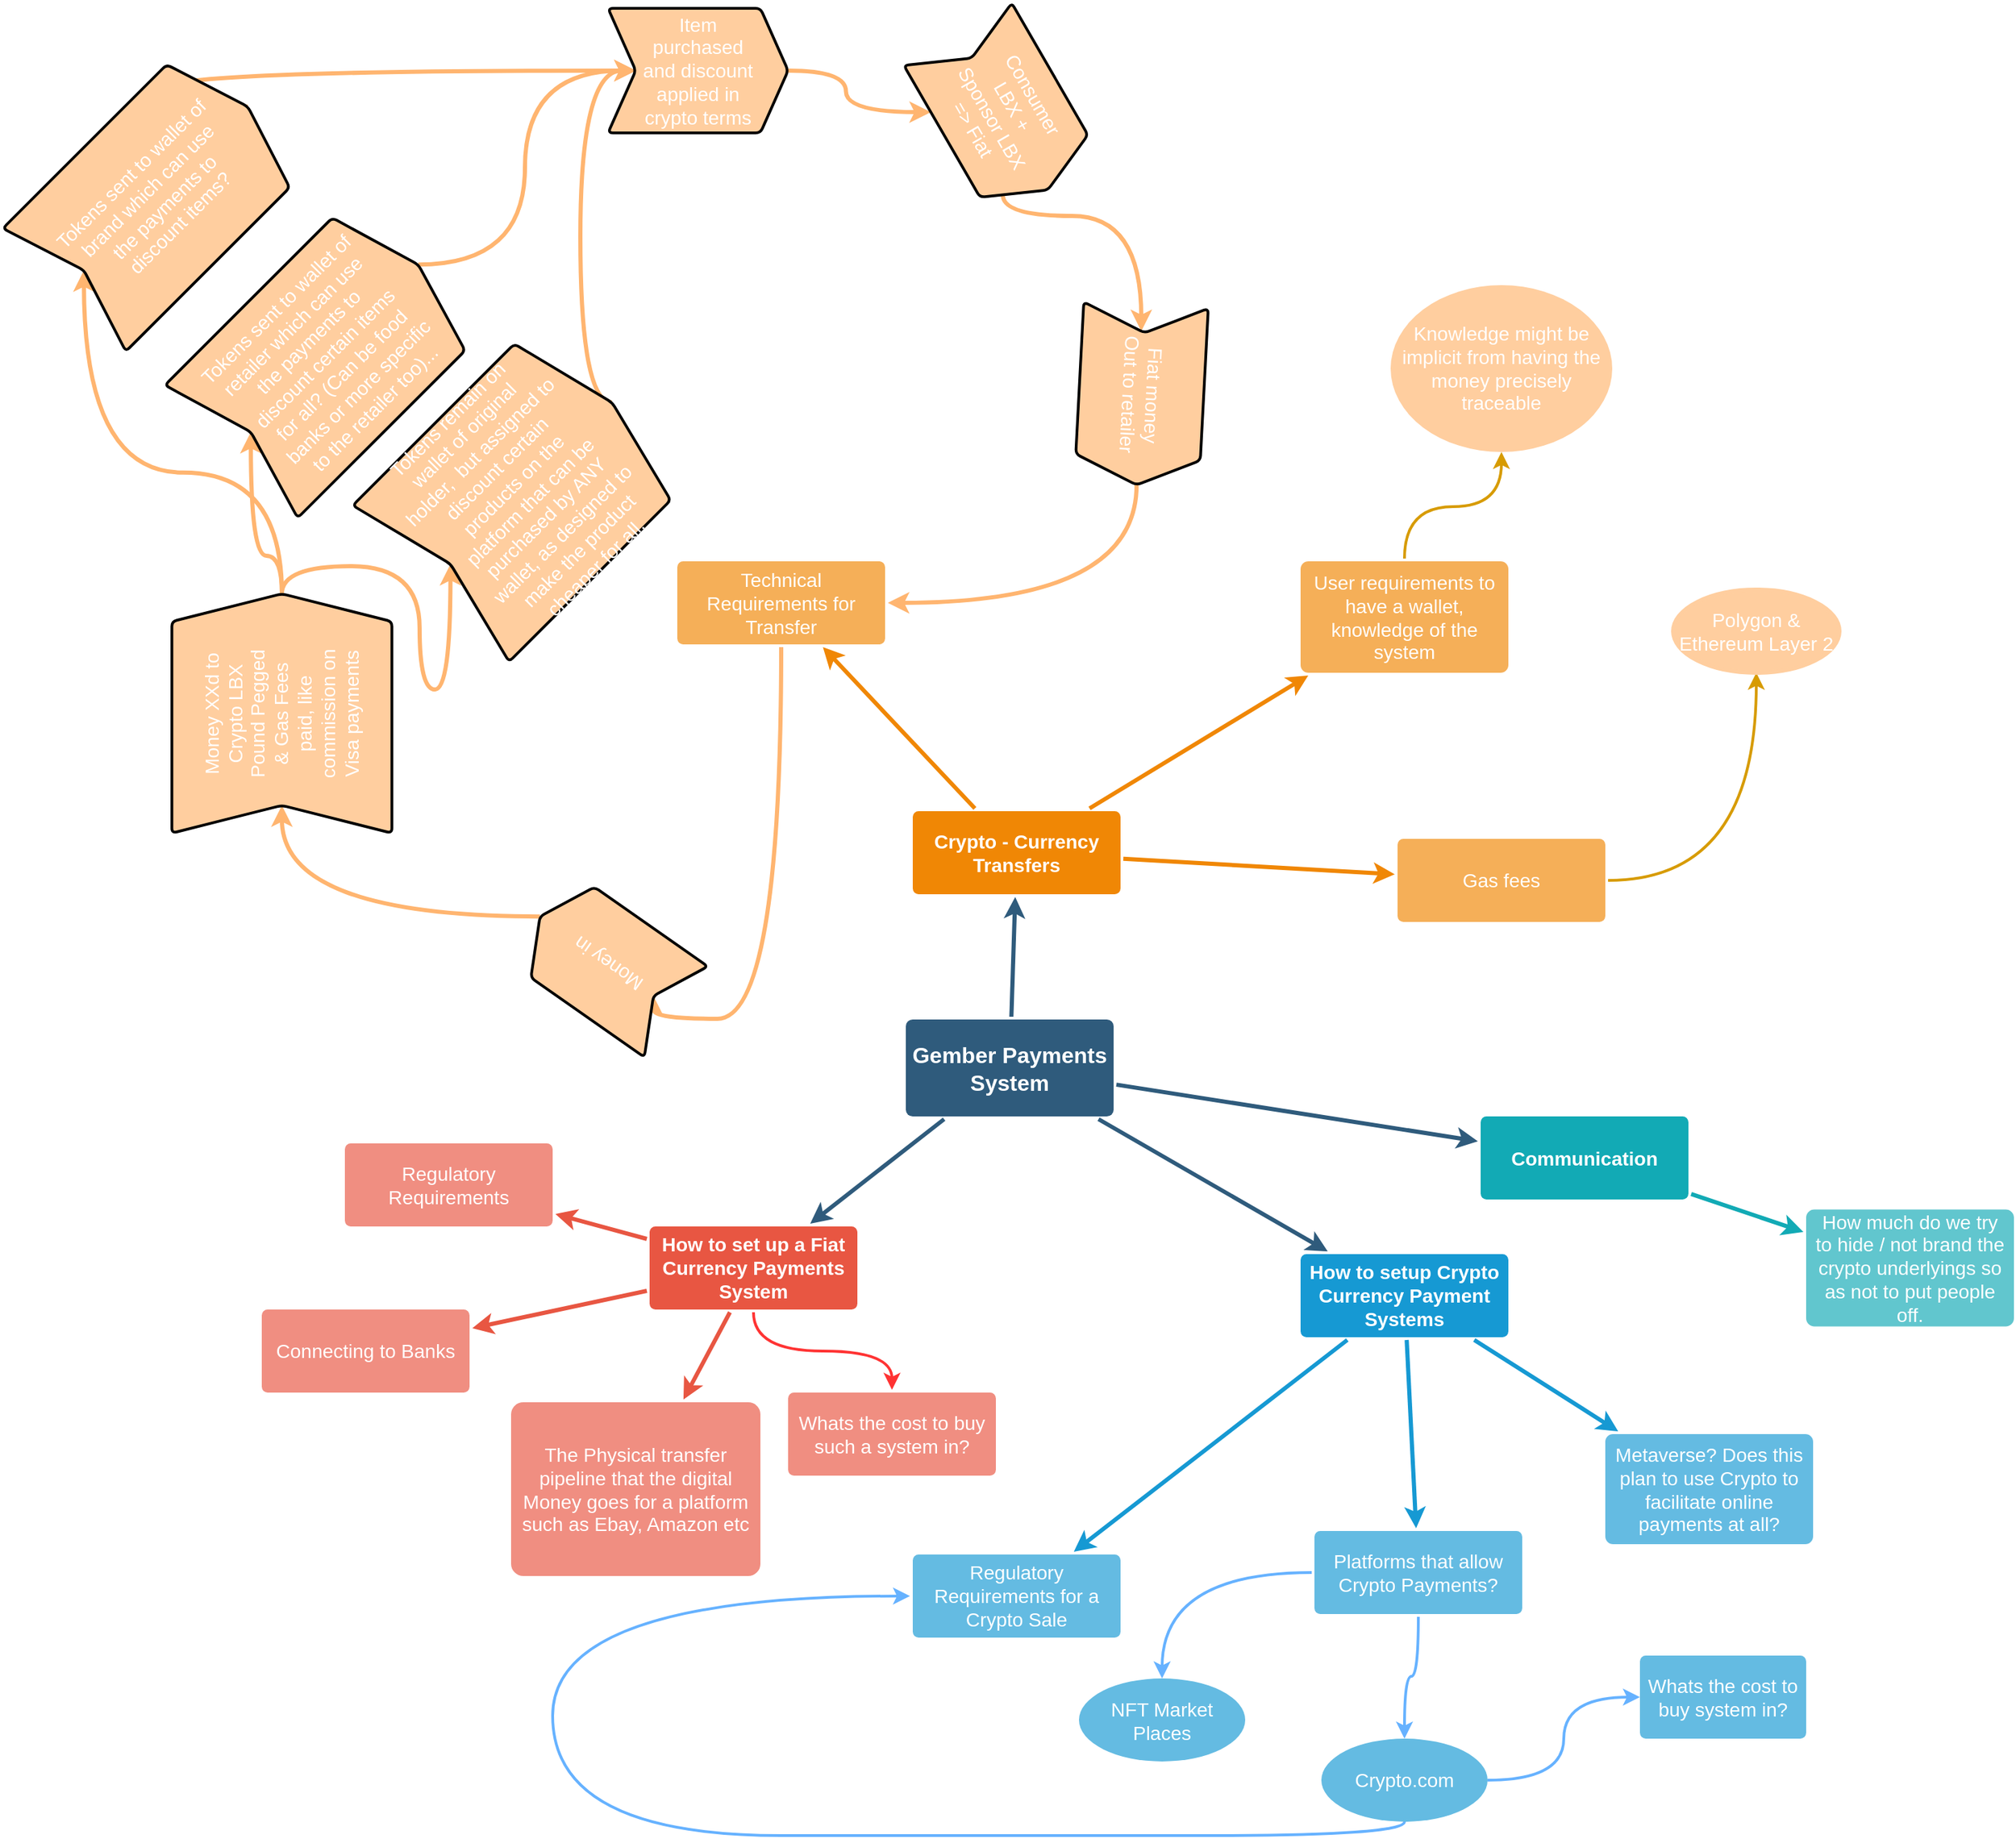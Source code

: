 <mxfile version="15.8.7" type="device"><diagram id="6a731a19-8d31-9384-78a2-239565b7b9f0" name="Page-1"><mxGraphModel dx="2710" dy="1774" grid="1" gridSize="10" guides="1" tooltips="1" connect="1" arrows="1" fold="1" page="1" pageScale="1" pageWidth="1169" pageHeight="827" background="none" math="0" shadow="0"><root><mxCell id="0"/><mxCell id="1" parent="0"/><mxCell id="1745" value="" style="edgeStyle=none;rounded=0;jumpStyle=none;html=1;shadow=0;labelBackgroundColor=none;startArrow=none;startFill=0;endArrow=classic;endFill=1;jettySize=auto;orthogonalLoop=1;strokeColor=#2F5B7C;strokeWidth=3;fontFamily=Helvetica;fontSize=16;fontColor=#23445D;spacing=5;" parent="1" source="1749" target="1764" edge="1"><mxGeometry relative="1" as="geometry"/></mxCell><mxCell id="1746" value="" style="edgeStyle=none;rounded=0;jumpStyle=none;html=1;shadow=0;labelBackgroundColor=none;startArrow=none;startFill=0;endArrow=classic;endFill=1;jettySize=auto;orthogonalLoop=1;strokeColor=#2F5B7C;strokeWidth=3;fontFamily=Helvetica;fontSize=16;fontColor=#23445D;spacing=5;" parent="1" source="1749" target="1771" edge="1"><mxGeometry relative="1" as="geometry"/></mxCell><mxCell id="1747" value="" style="edgeStyle=none;rounded=0;jumpStyle=none;html=1;shadow=0;labelBackgroundColor=none;startArrow=none;startFill=0;endArrow=classic;endFill=1;jettySize=auto;orthogonalLoop=1;strokeColor=#2F5B7C;strokeWidth=3;fontFamily=Helvetica;fontSize=16;fontColor=#23445D;spacing=5;" parent="1" source="1749" target="1760" edge="1"><mxGeometry relative="1" as="geometry"/></mxCell><mxCell id="1748" value="" style="edgeStyle=none;rounded=0;jumpStyle=none;html=1;shadow=0;labelBackgroundColor=none;startArrow=none;startFill=0;endArrow=classic;endFill=1;jettySize=auto;orthogonalLoop=1;strokeColor=#2F5B7C;strokeWidth=3;fontFamily=Helvetica;fontSize=16;fontColor=#23445D;spacing=5;" parent="1" source="1749" target="1753" edge="1"><mxGeometry relative="1" as="geometry"/></mxCell><mxCell id="1749" value="Gember Payments System" style="rounded=1;whiteSpace=wrap;html=1;shadow=0;labelBackgroundColor=none;strokeColor=none;strokeWidth=3;fillColor=#2F5B7C;fontFamily=Helvetica;fontSize=16;fontColor=#FFFFFF;align=center;fontStyle=1;spacing=5;arcSize=7;perimeterSpacing=2;" parent="1" vertex="1"><mxGeometry x="495" y="380.5" width="150" height="70" as="geometry"/></mxCell><mxCell id="1750" value="" style="edgeStyle=none;rounded=1;jumpStyle=none;html=1;shadow=0;labelBackgroundColor=none;startArrow=none;startFill=0;jettySize=auto;orthogonalLoop=1;strokeColor=#E85642;strokeWidth=3;fontFamily=Helvetica;fontSize=14;fontColor=#FFFFFF;spacing=5;fontStyle=1;fillColor=#b0e3e6;" parent="1" source="1753" target="1756" edge="1"><mxGeometry relative="1" as="geometry"/></mxCell><mxCell id="1751" value="" style="edgeStyle=none;rounded=1;jumpStyle=none;html=1;shadow=0;labelBackgroundColor=none;startArrow=none;startFill=0;jettySize=auto;orthogonalLoop=1;strokeColor=#E85642;strokeWidth=3;fontFamily=Helvetica;fontSize=14;fontColor=#FFFFFF;spacing=5;fontStyle=1;fillColor=#b0e3e6;" parent="1" source="1753" target="1755" edge="1"><mxGeometry relative="1" as="geometry"/></mxCell><mxCell id="1752" value="" style="edgeStyle=none;rounded=1;jumpStyle=none;html=1;shadow=0;labelBackgroundColor=none;startArrow=none;startFill=0;jettySize=auto;orthogonalLoop=1;strokeColor=#E85642;strokeWidth=3;fontFamily=Helvetica;fontSize=14;fontColor=#FFFFFF;spacing=5;fontStyle=1;fillColor=#b0e3e6;" parent="1" source="1753" target="1754" edge="1"><mxGeometry relative="1" as="geometry"/></mxCell><mxCell id="IQOX8Ahru6JPQNEmP_BE-1817" style="edgeStyle=orthogonalEdgeStyle;curved=1;rounded=0;orthogonalLoop=1;jettySize=auto;html=1;exitX=0.5;exitY=1;exitDx=0;exitDy=0;fontColor=#FFFFFF;strokeColor=#FF3333;strokeWidth=2;" edge="1" parent="1" source="1753" target="IQOX8Ahru6JPQNEmP_BE-1814"><mxGeometry relative="1" as="geometry"/></mxCell><mxCell id="1753" value="How to set up a Fiat Currency Payments System" style="rounded=1;whiteSpace=wrap;html=1;shadow=0;labelBackgroundColor=none;strokeColor=none;strokeWidth=3;fillColor=#e85642;fontFamily=Helvetica;fontSize=14;fontColor=#FFFFFF;align=center;spacing=5;fontStyle=1;arcSize=7;perimeterSpacing=2;" parent="1" vertex="1"><mxGeometry x="310" y="530" width="150" height="60" as="geometry"/></mxCell><mxCell id="1754" value="The Physical transfer pipeline that the digital Money goes for a platform such as Ebay, Amazon etc" style="rounded=1;whiteSpace=wrap;html=1;shadow=0;labelBackgroundColor=none;strokeColor=none;strokeWidth=3;fillColor=#f08e81;fontFamily=Helvetica;fontSize=14;fontColor=#FFFFFF;align=center;spacing=5;fontStyle=0;arcSize=7;perimeterSpacing=2;" parent="1" vertex="1"><mxGeometry x="210" y="657" width="180" height="125.5" as="geometry"/></mxCell><mxCell id="1755" value="Connecting to Banks" style="rounded=1;whiteSpace=wrap;html=1;shadow=0;labelBackgroundColor=none;strokeColor=none;strokeWidth=3;fillColor=#f08e81;fontFamily=Helvetica;fontSize=14;fontColor=#FFFFFF;align=center;spacing=5;fontStyle=0;arcSize=7;perimeterSpacing=2;" parent="1" vertex="1"><mxGeometry x="30" y="590" width="150" height="60" as="geometry"/></mxCell><mxCell id="1756" value="Regulatory Requirements" style="rounded=1;whiteSpace=wrap;html=1;shadow=0;labelBackgroundColor=none;strokeColor=none;strokeWidth=3;fillColor=#f08e81;fontFamily=Helvetica;fontSize=14;fontColor=#FFFFFF;align=center;spacing=5;fontStyle=0;arcSize=7;perimeterSpacing=2;" parent="1" vertex="1"><mxGeometry x="90" y="470" width="150" height="60" as="geometry"/></mxCell><mxCell id="1757" value="" style="edgeStyle=none;rounded=0;jumpStyle=none;html=1;shadow=0;labelBackgroundColor=none;startArrow=none;startFill=0;endArrow=classic;endFill=1;jettySize=auto;orthogonalLoop=1;strokeColor=#1699D3;strokeWidth=3;fontFamily=Helvetica;fontSize=14;fontColor=#FFFFFF;spacing=5;" parent="1" source="1760" target="1763" edge="1"><mxGeometry relative="1" as="geometry"/></mxCell><mxCell id="1758" value="" style="edgeStyle=none;rounded=0;jumpStyle=none;html=1;shadow=0;labelBackgroundColor=none;startArrow=none;startFill=0;endArrow=classic;endFill=1;jettySize=auto;orthogonalLoop=1;strokeColor=#1699D3;strokeWidth=3;fontFamily=Helvetica;fontSize=14;fontColor=#FFFFFF;spacing=5;" parent="1" source="1760" target="1762" edge="1"><mxGeometry relative="1" as="geometry"/></mxCell><mxCell id="1759" value="" style="edgeStyle=none;rounded=0;jumpStyle=none;html=1;shadow=0;labelBackgroundColor=none;startArrow=none;startFill=0;endArrow=classic;endFill=1;jettySize=auto;orthogonalLoop=1;strokeColor=#1699D3;strokeWidth=3;fontFamily=Helvetica;fontSize=14;fontColor=#FFFFFF;spacing=5;" parent="1" source="1760" target="1761" edge="1"><mxGeometry relative="1" as="geometry"/></mxCell><mxCell id="1760" value="How to setup Crypto Currency Payment Systems" style="rounded=1;whiteSpace=wrap;html=1;shadow=0;labelBackgroundColor=none;strokeColor=none;strokeWidth=3;fillColor=#1699d3;fontFamily=Helvetica;fontSize=14;fontColor=#FFFFFF;align=center;spacing=5;fontStyle=1;arcSize=7;perimeterSpacing=2;" parent="1" vertex="1"><mxGeometry x="780" y="550" width="150" height="60" as="geometry"/></mxCell><mxCell id="1761" value="Metaverse? Does this plan to use Crypto to facilitate online payments at all?" style="rounded=1;whiteSpace=wrap;html=1;shadow=0;labelBackgroundColor=none;strokeColor=none;strokeWidth=3;fillColor=#64bbe2;fontFamily=Helvetica;fontSize=14;fontColor=#FFFFFF;align=center;spacing=5;arcSize=7;perimeterSpacing=2;" parent="1" vertex="1"><mxGeometry x="1000" y="680" width="150" height="79.5" as="geometry"/></mxCell><mxCell id="IQOX8Ahru6JPQNEmP_BE-1806" value="" style="edgeStyle=orthogonalEdgeStyle;curved=1;rounded=0;orthogonalLoop=1;jettySize=auto;html=1;fontColor=#FFFFFF;strokeColor=#66B2FF;strokeWidth=2;" edge="1" parent="1" source="1762" target="IQOX8Ahru6JPQNEmP_BE-1805"><mxGeometry relative="1" as="geometry"/></mxCell><mxCell id="1762" value="Platforms that allow Crypto Payments?" style="rounded=1;whiteSpace=wrap;html=1;shadow=0;labelBackgroundColor=none;strokeColor=none;strokeWidth=3;fillColor=#64bbe2;fontFamily=Helvetica;fontSize=14;fontColor=#FFFFFF;align=center;spacing=5;arcSize=7;perimeterSpacing=2;" parent="1" vertex="1"><mxGeometry x="790" y="750" width="150" height="60" as="geometry"/></mxCell><mxCell id="1763" value="Regulatory Requirements for a Crypto Sale" style="rounded=1;whiteSpace=wrap;html=1;shadow=0;labelBackgroundColor=none;strokeColor=none;strokeWidth=3;fillColor=#64bbe2;fontFamily=Helvetica;fontSize=14;fontColor=#FFFFFF;align=center;spacing=5;arcSize=7;perimeterSpacing=2;" parent="1" vertex="1"><mxGeometry x="500" y="767" width="150" height="60" as="geometry"/></mxCell><mxCell id="1764" value="Crypto - Currency Transfers" style="rounded=1;whiteSpace=wrap;html=1;shadow=0;labelBackgroundColor=none;strokeColor=none;strokeWidth=3;fillColor=#F08705;fontFamily=Helvetica;fontSize=14;fontColor=#FFFFFF;align=center;spacing=5;fontStyle=1;arcSize=7;perimeterSpacing=2;" parent="1" vertex="1"><mxGeometry x="500" y="230" width="150" height="60" as="geometry"/></mxCell><mxCell id="IQOX8Ahru6JPQNEmP_BE-1780" value="" style="edgeStyle=orthogonalEdgeStyle;rounded=0;orthogonalLoop=1;jettySize=auto;html=1;fillColor=#ffe6cc;strokeColor=#d79b00;strokeWidth=2;curved=1;" edge="1" parent="1" source="1765" target="IQOX8Ahru6JPQNEmP_BE-1779"><mxGeometry relative="1" as="geometry"/></mxCell><mxCell id="1765" value="Gas fees" style="rounded=1;whiteSpace=wrap;html=1;shadow=0;labelBackgroundColor=none;strokeColor=none;strokeWidth=3;fillColor=#f5af58;fontFamily=Helvetica;fontSize=14;fontColor=#FFFFFF;align=center;spacing=5;arcSize=7;perimeterSpacing=2;" parent="1" vertex="1"><mxGeometry x="850" y="250" width="150" height="60" as="geometry"/></mxCell><mxCell id="1766" value="" style="edgeStyle=none;rounded=0;jumpStyle=none;html=1;shadow=0;labelBackgroundColor=none;startArrow=none;startFill=0;endArrow=classic;endFill=1;jettySize=auto;orthogonalLoop=1;strokeColor=#F08705;strokeWidth=3;fontFamily=Helvetica;fontSize=14;fontColor=#FFFFFF;spacing=5;" parent="1" source="1764" target="1765" edge="1"><mxGeometry relative="1" as="geometry"/></mxCell><mxCell id="IQOX8Ahru6JPQNEmP_BE-1782" value="" style="edgeStyle=orthogonalEdgeStyle;rounded=0;orthogonalLoop=1;jettySize=auto;html=1;fillColor=#ffe6cc;strokeColor=#d79b00;strokeWidth=2;curved=1;" edge="1" parent="1" source="1767" target="IQOX8Ahru6JPQNEmP_BE-1781"><mxGeometry relative="1" as="geometry"/></mxCell><mxCell id="1767" value="User requirements to have a wallet, knowledge of the system" style="rounded=1;whiteSpace=wrap;html=1;shadow=0;labelBackgroundColor=none;strokeColor=none;strokeWidth=3;fillColor=#f5af58;fontFamily=Helvetica;fontSize=14;fontColor=#FFFFFF;align=center;spacing=5;arcSize=7;perimeterSpacing=2;" parent="1" vertex="1"><mxGeometry x="780" y="49.5" width="150" height="80.5" as="geometry"/></mxCell><mxCell id="1768" value="" style="edgeStyle=none;rounded=0;jumpStyle=none;html=1;shadow=0;labelBackgroundColor=none;startArrow=none;startFill=0;endArrow=classic;endFill=1;jettySize=auto;orthogonalLoop=1;strokeColor=#F08705;strokeWidth=3;fontFamily=Helvetica;fontSize=14;fontColor=#FFFFFF;spacing=5;" parent="1" source="1764" target="1767" edge="1"><mxGeometry relative="1" as="geometry"/></mxCell><mxCell id="IQOX8Ahru6JPQNEmP_BE-1827" style="edgeStyle=orthogonalEdgeStyle;curved=1;rounded=0;orthogonalLoop=1;jettySize=auto;html=1;exitX=0.5;exitY=1;exitDx=0;exitDy=0;entryX=0;entryY=0.5;entryDx=0;entryDy=0;fontColor=#FFFFFF;strokeColor=#FFB570;strokeWidth=3;" edge="1" parent="1" source="1769" target="IQOX8Ahru6JPQNEmP_BE-1783"><mxGeometry relative="1" as="geometry"><Array as="points"><mxPoint x="405" y="380"/><mxPoint x="313" y="380"/></Array></mxGeometry></mxCell><mxCell id="1769" value="Technical Requirements for Transfer" style="rounded=1;whiteSpace=wrap;html=1;shadow=0;labelBackgroundColor=none;strokeColor=none;strokeWidth=3;fillColor=#f5af58;fontFamily=Helvetica;fontSize=14;fontColor=#FFFFFF;align=center;spacing=5;arcSize=7;perimeterSpacing=2;" parent="1" vertex="1"><mxGeometry x="330" y="49.5" width="150" height="60" as="geometry"/></mxCell><mxCell id="1770" value="" style="edgeStyle=none;rounded=0;jumpStyle=none;html=1;shadow=0;labelBackgroundColor=none;startArrow=none;startFill=0;endArrow=classic;endFill=1;jettySize=auto;orthogonalLoop=1;strokeColor=#F08705;strokeWidth=3;fontFamily=Helvetica;fontSize=14;fontColor=#FFFFFF;spacing=5;" parent="1" source="1764" target="1769" edge="1"><mxGeometry relative="1" as="geometry"/></mxCell><mxCell id="1771" value="Communication" style="rounded=1;whiteSpace=wrap;html=1;shadow=0;labelBackgroundColor=none;strokeColor=none;strokeWidth=3;fillColor=#12aab5;fontFamily=Helvetica;fontSize=14;fontColor=#FFFFFF;align=center;spacing=5;fontStyle=1;arcSize=7;perimeterSpacing=2;" parent="1" vertex="1"><mxGeometry x="910" y="450.5" width="150" height="60" as="geometry"/></mxCell><mxCell id="1778" value="How much do we try to hide / not brand the crypto underlyings so as not to put people off." style="rounded=1;whiteSpace=wrap;html=1;shadow=0;labelBackgroundColor=none;strokeColor=none;strokeWidth=3;fillColor=#61c6ce;fontFamily=Helvetica;fontSize=14;fontColor=#FFFFFF;align=center;spacing=5;fontStyle=0;arcSize=7;perimeterSpacing=2;" parent="1" vertex="1"><mxGeometry x="1145" y="517.75" width="150" height="84.5" as="geometry"/></mxCell><mxCell id="1779" value="" style="edgeStyle=none;rounded=1;jumpStyle=none;html=1;shadow=0;labelBackgroundColor=none;startArrow=none;startFill=0;jettySize=auto;orthogonalLoop=1;strokeColor=#12AAB5;strokeWidth=3;fontFamily=Helvetica;fontSize=14;fontColor=#FFFFFF;spacing=5;fontStyle=1;fillColor=#b0e3e6;" parent="1" source="1771" target="1778" edge="1"><mxGeometry relative="1" as="geometry"/></mxCell><mxCell id="IQOX8Ahru6JPQNEmP_BE-1779" value="Polygon &amp;amp; Ethereum Layer 2" style="ellipse;whiteSpace=wrap;html=1;rounded=1;shadow=0;fontSize=14;strokeColor=#FFCE9F;strokeWidth=3;fillColor=#FFCE9F;spacing=5;arcSize=7;fontColor=#FFFFFF;" vertex="1" parent="1"><mxGeometry x="1049" y="70" width="120" height="60" as="geometry"/></mxCell><mxCell id="IQOX8Ahru6JPQNEmP_BE-1781" value="Knowledge might be implicit from having the money precisely traceable" style="ellipse;whiteSpace=wrap;html=1;rounded=1;shadow=0;fontSize=14;fontColor=#FFFFFF;strokeColor=none;strokeWidth=3;fillColor=#FFCE9F;spacing=5;arcSize=7;" vertex="1" parent="1"><mxGeometry x="845" y="-150" width="160" height="120.5" as="geometry"/></mxCell><mxCell id="IQOX8Ahru6JPQNEmP_BE-1797" style="edgeStyle=orthogonalEdgeStyle;rounded=0;orthogonalLoop=1;jettySize=auto;html=1;exitX=1;exitY=0.5;exitDx=0;exitDy=0;entryX=0;entryY=0.5;entryDx=0;entryDy=0;fontColor=#FFFFFF;strokeWidth=3;strokeColor=#FFB570;curved=1;" edge="1" parent="1" source="IQOX8Ahru6JPQNEmP_BE-1783" target="IQOX8Ahru6JPQNEmP_BE-1785"><mxGeometry relative="1" as="geometry"/></mxCell><mxCell id="IQOX8Ahru6JPQNEmP_BE-1783" value="Money in" style="shape=step;perimeter=stepPerimeter;whiteSpace=wrap;html=1;fixedSize=1;rounded=1;shadow=0;fontSize=14;fontColor=#FFFFFF;strokeColor=default;strokeWidth=2;fillColor=#FFCE9F;spacing=5;arcSize=7;rotation=-145;" vertex="1" parent="1"><mxGeometry x="220" y="300.5" width="120" height="80" as="geometry"/></mxCell><mxCell id="IQOX8Ahru6JPQNEmP_BE-1794" style="edgeStyle=orthogonalEdgeStyle;rounded=0;orthogonalLoop=1;jettySize=auto;html=1;exitX=1;exitY=0.5;exitDx=0;exitDy=0;entryX=0;entryY=0.5;entryDx=0;entryDy=0;fontColor=#FFFFFF;strokeWidth=3;strokeColor=#FFB570;curved=1;" edge="1" parent="1" source="IQOX8Ahru6JPQNEmP_BE-1785" target="IQOX8Ahru6JPQNEmP_BE-1786"><mxGeometry relative="1" as="geometry"/></mxCell><mxCell id="IQOX8Ahru6JPQNEmP_BE-1795" style="edgeStyle=orthogonalEdgeStyle;rounded=0;orthogonalLoop=1;jettySize=auto;html=1;exitX=1;exitY=0.5;exitDx=0;exitDy=0;entryX=0;entryY=0.5;entryDx=0;entryDy=0;fontColor=#FFFFFF;strokeWidth=3;strokeColor=#FFB570;curved=1;" edge="1" parent="1" source="IQOX8Ahru6JPQNEmP_BE-1785" target="IQOX8Ahru6JPQNEmP_BE-1787"><mxGeometry relative="1" as="geometry"/></mxCell><mxCell id="IQOX8Ahru6JPQNEmP_BE-1796" style="edgeStyle=orthogonalEdgeStyle;rounded=0;orthogonalLoop=1;jettySize=auto;html=1;exitX=1;exitY=0.5;exitDx=0;exitDy=0;entryX=0;entryY=0.5;entryDx=0;entryDy=0;fontColor=#FFFFFF;strokeWidth=3;strokeColor=#FFB570;curved=1;" edge="1" parent="1" source="IQOX8Ahru6JPQNEmP_BE-1785" target="IQOX8Ahru6JPQNEmP_BE-1788"><mxGeometry relative="1" as="geometry"/></mxCell><mxCell id="IQOX8Ahru6JPQNEmP_BE-1785" value="Money XXd to Crypto LBX Pound Pegged &amp;amp; Gas Fees paid, like commission on Visa payments" style="shape=step;perimeter=stepPerimeter;whiteSpace=wrap;html=1;fixedSize=1;rounded=1;shadow=0;fontSize=14;fontColor=#FFFFFF;strokeColor=default;strokeWidth=2;fillColor=#FFCE9F;spacing=5;arcSize=7;rotation=-90;spacingBottom=30;spacingRight=30;spacingTop=30;spacingLeft=30;" vertex="1" parent="1"><mxGeometry x="-41.92" y="80" width="172.87" height="158.81" as="geometry"/></mxCell><mxCell id="IQOX8Ahru6JPQNEmP_BE-1823" style="edgeStyle=orthogonalEdgeStyle;curved=1;rounded=0;orthogonalLoop=1;jettySize=auto;html=1;exitX=1;exitY=0.5;exitDx=0;exitDy=0;entryX=0;entryY=0.5;entryDx=0;entryDy=0;fontColor=#FFFFFF;strokeColor=#FFB570;strokeWidth=3;" edge="1" parent="1" source="IQOX8Ahru6JPQNEmP_BE-1786" target="IQOX8Ahru6JPQNEmP_BE-1789"><mxGeometry relative="1" as="geometry"><Array as="points"><mxPoint x="-40" y="-305"/></Array></mxGeometry></mxCell><mxCell id="IQOX8Ahru6JPQNEmP_BE-1786" value="Tokens sent to wallet of brand which can use the payments to discount items?" style="shape=step;perimeter=stepPerimeter;whiteSpace=wrap;html=1;fixedSize=1;rounded=1;shadow=0;fontSize=14;fontColor=#FFFFFF;strokeColor=default;strokeWidth=2;fillColor=#FFCE9F;spacing=20;arcSize=7;rotation=-45;" vertex="1" parent="1"><mxGeometry x="-140" y="-275.61" width="187.32" height="125.61" as="geometry"/></mxCell><mxCell id="IQOX8Ahru6JPQNEmP_BE-1821" style="edgeStyle=orthogonalEdgeStyle;curved=1;rounded=0;orthogonalLoop=1;jettySize=auto;html=1;exitX=1;exitY=0.5;exitDx=0;exitDy=0;entryX=0;entryY=0.5;entryDx=0;entryDy=0;fontColor=#FFFFFF;strokeColor=#FFB570;strokeWidth=3;" edge="1" parent="1" source="IQOX8Ahru6JPQNEmP_BE-1787" target="IQOX8Ahru6JPQNEmP_BE-1789"><mxGeometry relative="1" as="geometry"><Array as="points"><mxPoint x="220" y="-165"/><mxPoint x="220" y="-305"/></Array></mxGeometry></mxCell><mxCell id="IQOX8Ahru6JPQNEmP_BE-1787" value="Tokens sent to wallet of retailer which can use the payments to discount certain items for all? (Can be food banks or more specific to the retailer too)..." style="shape=step;perimeter=stepPerimeter;whiteSpace=wrap;html=1;fixedSize=1;rounded=1;shadow=0;fontSize=14;fontColor=#FFFFFF;strokeColor=default;strokeWidth=2;fillColor=#FFCE9F;spacing=20;arcSize=7;rotation=-45;" vertex="1" parent="1"><mxGeometry x="-20" y="-165.11" width="190.95" height="135.61" as="geometry"/></mxCell><mxCell id="IQOX8Ahru6JPQNEmP_BE-1825" style="edgeStyle=orthogonalEdgeStyle;curved=1;rounded=0;orthogonalLoop=1;jettySize=auto;html=1;exitX=1;exitY=0.5;exitDx=0;exitDy=0;entryX=0;entryY=0.5;entryDx=0;entryDy=0;fontColor=#FFFFFF;strokeColor=#FFB570;strokeWidth=3;" edge="1" parent="1" source="IQOX8Ahru6JPQNEmP_BE-1788" target="IQOX8Ahru6JPQNEmP_BE-1789"><mxGeometry relative="1" as="geometry"><Array as="points"><mxPoint x="260" y="-65"/><mxPoint x="260" y="-305"/></Array></mxGeometry></mxCell><mxCell id="IQOX8Ahru6JPQNEmP_BE-1788" value="Tokens remain on wallet of original holder,&amp;nbsp; but assigned to discount certain products on the platform that can be purchased by ANY wallet, as designed to make the product cheaper for all." style="shape=step;perimeter=stepPerimeter;whiteSpace=wrap;html=1;fixedSize=1;rounded=1;shadow=0;fontSize=14;fontColor=#FFFFFF;strokeColor=default;strokeWidth=2;fillColor=#FFCE9F;spacing=20;arcSize=7;rotation=-45;" vertex="1" parent="1"><mxGeometry x="125" y="-79.65" width="185" height="159.65" as="geometry"/></mxCell><mxCell id="IQOX8Ahru6JPQNEmP_BE-1800" value="" style="edgeStyle=orthogonalEdgeStyle;rounded=0;orthogonalLoop=1;jettySize=auto;html=1;fontColor=#FFFFFF;strokeColor=#FFB570;strokeWidth=3;curved=1;" edge="1" parent="1" source="IQOX8Ahru6JPQNEmP_BE-1789" target="IQOX8Ahru6JPQNEmP_BE-1799"><mxGeometry relative="1" as="geometry"/></mxCell><mxCell id="IQOX8Ahru6JPQNEmP_BE-1789" value="Item purchased and discount applied in crypto terms" style="shape=step;perimeter=stepPerimeter;whiteSpace=wrap;html=1;fixedSize=1;rounded=1;shadow=0;fontSize=14;fontColor=#FFFFFF;strokeColor=default;strokeWidth=2;fillColor=#FFCE9F;spacing=20;arcSize=7;rotation=0;" vertex="1" parent="1"><mxGeometry x="280" y="-350" width="130" height="90" as="geometry"/></mxCell><mxCell id="IQOX8Ahru6JPQNEmP_BE-1802" value="" style="edgeStyle=orthogonalEdgeStyle;rounded=0;orthogonalLoop=1;jettySize=auto;html=1;fontColor=#FFFFFF;strokeColor=#FFB570;strokeWidth=3;curved=1;" edge="1" parent="1" source="IQOX8Ahru6JPQNEmP_BE-1799" target="IQOX8Ahru6JPQNEmP_BE-1801"><mxGeometry relative="1" as="geometry"><Array as="points"><mxPoint x="565" y="-200"/><mxPoint x="665" y="-200"/></Array></mxGeometry></mxCell><mxCell id="IQOX8Ahru6JPQNEmP_BE-1799" value="Consumer LBX + Sponsor LBX =&amp;gt; Fiat" style="shape=step;perimeter=stepPerimeter;whiteSpace=wrap;html=1;fixedSize=1;rounded=1;shadow=0;fontSize=14;fontColor=#FFFFFF;strokeColor=default;strokeWidth=2;fillColor=#FFCE9F;spacing=20;arcSize=7;rotation=60;" vertex="1" parent="1"><mxGeometry x="500" y="-320" width="130" height="90" as="geometry"/></mxCell><mxCell id="IQOX8Ahru6JPQNEmP_BE-1826" style="edgeStyle=orthogonalEdgeStyle;curved=1;rounded=0;orthogonalLoop=1;jettySize=auto;html=1;exitX=1;exitY=0.5;exitDx=0;exitDy=0;entryX=1;entryY=0.5;entryDx=0;entryDy=0;fontColor=#FFFFFF;strokeColor=#FFB570;strokeWidth=3;" edge="1" parent="1" source="IQOX8Ahru6JPQNEmP_BE-1801" target="1769"><mxGeometry relative="1" as="geometry"><Array as="points"><mxPoint x="662" y="79"/></Array></mxGeometry></mxCell><mxCell id="IQOX8Ahru6JPQNEmP_BE-1801" value="Fiat money Out to retailer" style="shape=step;perimeter=stepPerimeter;whiteSpace=wrap;html=1;fixedSize=1;rounded=1;shadow=0;fontSize=14;fontColor=#FFFFFF;strokeColor=default;strokeWidth=2;fillColor=#FFCE9F;spacing=20;arcSize=7;rotation=93;" vertex="1" parent="1"><mxGeometry x="600" y="-115.61" width="130" height="90" as="geometry"/></mxCell><mxCell id="IQOX8Ahru6JPQNEmP_BE-1809" value="" style="edgeStyle=orthogonalEdgeStyle;curved=1;rounded=0;orthogonalLoop=1;jettySize=auto;html=1;fontColor=#FFFFFF;strokeColor=#66B2FF;strokeWidth=2;exitX=0;exitY=0.5;exitDx=0;exitDy=0;" edge="1" parent="1" source="1762" target="IQOX8Ahru6JPQNEmP_BE-1808"><mxGeometry relative="1" as="geometry"><mxPoint x="570" y="780" as="sourcePoint"/></mxGeometry></mxCell><mxCell id="IQOX8Ahru6JPQNEmP_BE-1810" style="edgeStyle=orthogonalEdgeStyle;curved=1;rounded=0;orthogonalLoop=1;jettySize=auto;html=1;exitX=0.5;exitY=1;exitDx=0;exitDy=0;entryX=0;entryY=0.5;entryDx=0;entryDy=0;fontColor=#FFFFFF;strokeColor=#66B2FF;strokeWidth=2;" edge="1" parent="1" source="IQOX8Ahru6JPQNEmP_BE-1805" target="1763"><mxGeometry relative="1" as="geometry"><Array as="points"><mxPoint x="570" y="970"/><mxPoint x="240" y="970"/><mxPoint x="240" y="681"/></Array></mxGeometry></mxCell><mxCell id="IQOX8Ahru6JPQNEmP_BE-1819" value="" style="edgeStyle=orthogonalEdgeStyle;curved=1;rounded=0;orthogonalLoop=1;jettySize=auto;html=1;fontColor=#FFFFFF;strokeColor=#66B2FF;strokeWidth=2;" edge="1" parent="1" source="IQOX8Ahru6JPQNEmP_BE-1805" target="IQOX8Ahru6JPQNEmP_BE-1818"><mxGeometry relative="1" as="geometry"/></mxCell><mxCell id="IQOX8Ahru6JPQNEmP_BE-1805" value="Crypto.com" style="ellipse;whiteSpace=wrap;html=1;rounded=1;shadow=0;fontSize=14;fontColor=#FFFFFF;strokeColor=none;strokeWidth=3;fillColor=#64bbe2;spacing=5;arcSize=7;" vertex="1" parent="1"><mxGeometry x="795" y="900" width="120" height="60" as="geometry"/></mxCell><mxCell id="IQOX8Ahru6JPQNEmP_BE-1808" value="NFT Market Places" style="ellipse;whiteSpace=wrap;html=1;rounded=1;shadow=0;fontSize=14;fontColor=#FFFFFF;strokeColor=none;strokeWidth=3;fillColor=#64bbe2;spacing=5;arcSize=7;" vertex="1" parent="1"><mxGeometry x="620" y="856.5" width="120" height="60" as="geometry"/></mxCell><mxCell id="IQOX8Ahru6JPQNEmP_BE-1814" value="Whats the cost to buy such a system in?" style="rounded=1;whiteSpace=wrap;html=1;shadow=0;labelBackgroundColor=none;strokeColor=none;strokeWidth=3;fillColor=#f08e81;fontFamily=Helvetica;fontSize=14;fontColor=#FFFFFF;align=center;spacing=5;fontStyle=0;arcSize=7;perimeterSpacing=2;" vertex="1" parent="1"><mxGeometry x="410" y="650" width="150" height="60" as="geometry"/></mxCell><mxCell id="IQOX8Ahru6JPQNEmP_BE-1818" value="Whats the cost to buy system in?" style="whiteSpace=wrap;html=1;rounded=1;shadow=0;fontSize=14;fontColor=#FFFFFF;strokeColor=none;strokeWidth=3;fillColor=#64bbe2;spacing=5;arcSize=7;" vertex="1" parent="1"><mxGeometry x="1025" y="840" width="120" height="60" as="geometry"/></mxCell></root></mxGraphModel></diagram></mxfile>